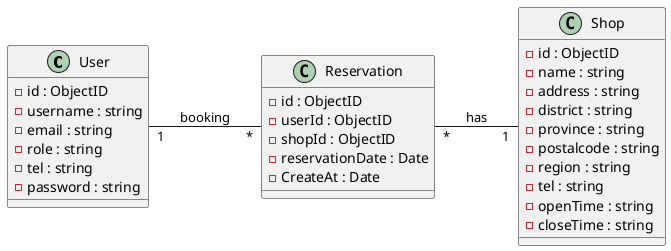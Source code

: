 @startuml Class Diagram
left to right direction

class User {
-id : ObjectID
-username : string
-email : string
-role : string
-tel : string
-password : string
}

class Reservation {
-id : ObjectID
-userId : ObjectID
-shopId : ObjectID
-reservationDate : Date
-CreateAt : Date
}

class Shop {
-id : ObjectID
-name : string
-address : string
-district : string
-province : string
-postalcode : string
-region : string
-tel : string
-openTime : string
-closeTime : string
}

User "1" -- "*" Reservation : booking
Reservation "*" -- "1" Shop : has

@enduml

